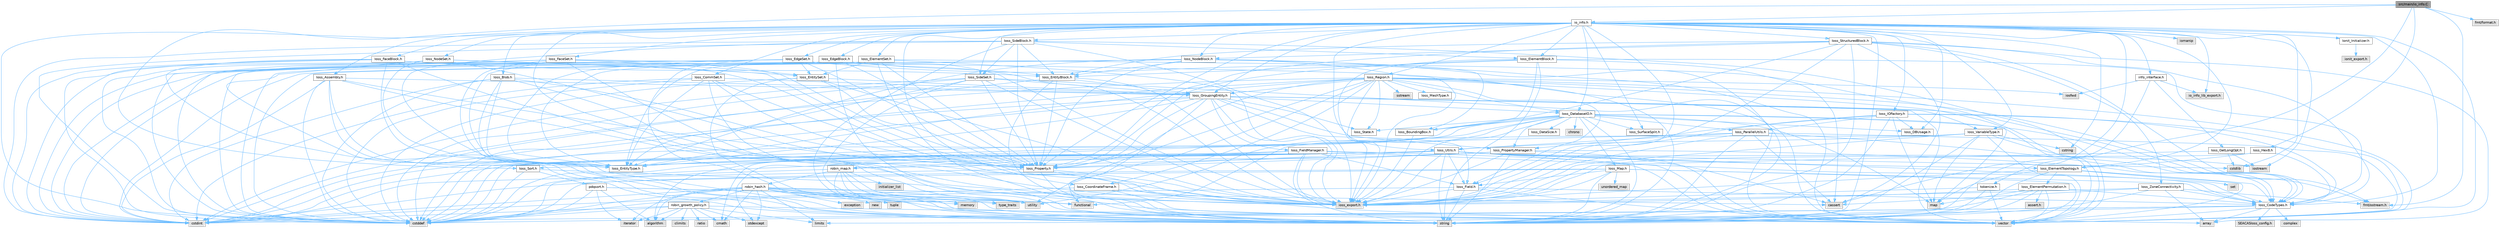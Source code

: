 digraph "src/main/io_info.C"
{
 // INTERACTIVE_SVG=YES
 // LATEX_PDF_SIZE
  bgcolor="transparent";
  edge [fontname=Helvetica,fontsize=10,labelfontname=Helvetica,labelfontsize=10];
  node [fontname=Helvetica,fontsize=10,shape=box,height=0.2,width=0.4];
  Node1 [id="Node000001",label="src/main/io_info.C",height=0.2,width=0.4,color="gray40", fillcolor="grey60", style="filled", fontcolor="black",tooltip=" "];
  Node1 -> Node2 [id="edge1_Node000001_Node000002",color="steelblue1",style="solid",tooltip=" "];
  Node2 [id="Node000002",label="io_info.h",height=0.2,width=0.4,color="grey40", fillcolor="white", style="filled",URL="$io__info_8h.html",tooltip=" "];
  Node2 -> Node3 [id="edge2_Node000002_Node000003",color="steelblue1",style="solid",tooltip=" "];
  Node3 [id="Node000003",label="io_info_lib_export.h",height=0.2,width=0.4,color="grey60", fillcolor="#E0E0E0", style="filled",tooltip=" "];
  Node2 -> Node4 [id="edge3_Node000002_Node000004",color="steelblue1",style="solid",tooltip=" "];
  Node4 [id="Node000004",label="info_interface.h",height=0.2,width=0.4,color="grey40", fillcolor="white", style="filled",URL="$info__interface_8h.html",tooltip=" "];
  Node4 -> Node3 [id="edge4_Node000004_Node000003",color="steelblue1",style="solid",tooltip=" "];
  Node4 -> Node5 [id="edge5_Node000004_Node000005",color="steelblue1",style="solid",tooltip=" "];
  Node5 [id="Node000005",label="Ioss_GetLongOpt.h",height=0.2,width=0.4,color="grey40", fillcolor="white", style="filled",URL="$Ioss__GetLongOpt_8h.html",tooltip=" "];
  Node5 -> Node6 [id="edge6_Node000005_Node000006",color="steelblue1",style="solid",tooltip=" "];
  Node6 [id="Node000006",label="ioss_export.h",height=0.2,width=0.4,color="grey60", fillcolor="#E0E0E0", style="filled",tooltip=" "];
  Node5 -> Node7 [id="edge7_Node000005_Node000007",color="steelblue1",style="solid",tooltip=" "];
  Node7 [id="Node000007",label="cstdlib",height=0.2,width=0.4,color="grey60", fillcolor="#E0E0E0", style="filled",tooltip=" "];
  Node5 -> Node8 [id="edge8_Node000005_Node000008",color="steelblue1",style="solid",tooltip=" "];
  Node8 [id="Node000008",label="iostream",height=0.2,width=0.4,color="grey60", fillcolor="#E0E0E0", style="filled",tooltip=" "];
  Node4 -> Node9 [id="edge9_Node000004_Node000009",color="steelblue1",style="solid",tooltip=" "];
  Node9 [id="Node000009",label="iosfwd",height=0.2,width=0.4,color="grey60", fillcolor="#E0E0E0", style="filled",tooltip=" "];
  Node4 -> Node10 [id="edge10_Node000004_Node000010",color="steelblue1",style="solid",tooltip=" "];
  Node10 [id="Node000010",label="string",height=0.2,width=0.4,color="grey60", fillcolor="#E0E0E0", style="filled",tooltip=" "];
  Node2 -> Node11 [id="edge11_Node000002_Node000011",color="steelblue1",style="solid",tooltip=" "];
  Node11 [id="Node000011",label="Ionit_Initializer.h",height=0.2,width=0.4,color="grey40", fillcolor="white", style="filled",URL="$Ionit__Initializer_8h.html",tooltip=" "];
  Node11 -> Node12 [id="edge12_Node000011_Node000012",color="steelblue1",style="solid",tooltip=" "];
  Node12 [id="Node000012",label="ionit_export.h",height=0.2,width=0.4,color="grey60", fillcolor="#E0E0E0", style="filled",tooltip=" "];
  Node2 -> Node13 [id="edge13_Node000002_Node000013",color="steelblue1",style="solid",tooltip=" "];
  Node13 [id="Node000013",label="Ioss_CodeTypes.h",height=0.2,width=0.4,color="grey40", fillcolor="white", style="filled",URL="$Ioss__CodeTypes_8h.html",tooltip=" "];
  Node13 -> Node14 [id="edge14_Node000013_Node000014",color="steelblue1",style="solid",tooltip=" "];
  Node14 [id="Node000014",label="array",height=0.2,width=0.4,color="grey60", fillcolor="#E0E0E0", style="filled",tooltip=" "];
  Node13 -> Node15 [id="edge15_Node000013_Node000015",color="steelblue1",style="solid",tooltip=" "];
  Node15 [id="Node000015",label="cstddef",height=0.2,width=0.4,color="grey60", fillcolor="#E0E0E0", style="filled",tooltip=" "];
  Node13 -> Node16 [id="edge16_Node000013_Node000016",color="steelblue1",style="solid",tooltip=" "];
  Node16 [id="Node000016",label="cstdint",height=0.2,width=0.4,color="grey60", fillcolor="#E0E0E0", style="filled",tooltip=" "];
  Node13 -> Node10 [id="edge17_Node000013_Node000010",color="steelblue1",style="solid",tooltip=" "];
  Node13 -> Node17 [id="edge18_Node000013_Node000017",color="steelblue1",style="solid",tooltip=" "];
  Node17 [id="Node000017",label="vector",height=0.2,width=0.4,color="grey60", fillcolor="#E0E0E0", style="filled",tooltip=" "];
  Node13 -> Node18 [id="edge19_Node000013_Node000018",color="steelblue1",style="solid",tooltip=" "];
  Node18 [id="Node000018",label="SEACASIoss_config.h",height=0.2,width=0.4,color="grey60", fillcolor="#E0E0E0", style="filled",tooltip=" "];
  Node13 -> Node19 [id="edge20_Node000013_Node000019",color="steelblue1",style="solid",tooltip=" "];
  Node19 [id="Node000019",label="complex",height=0.2,width=0.4,color="grey60", fillcolor="#E0E0E0", style="filled",tooltip=" "];
  Node2 -> Node20 [id="edge21_Node000002_Node000020",color="steelblue1",style="solid",tooltip=" "];
  Node20 [id="Node000020",label="Ioss_SurfaceSplit.h",height=0.2,width=0.4,color="grey40", fillcolor="white", style="filled",URL="$Ioss__SurfaceSplit_8h.html",tooltip=" "];
  Node2 -> Node21 [id="edge22_Node000002_Node000021",color="steelblue1",style="solid",tooltip=" "];
  Node21 [id="Node000021",label="Ioss_Utils.h",height=0.2,width=0.4,color="grey40", fillcolor="white", style="filled",URL="$Ioss__Utils_8h.html",tooltip=" "];
  Node21 -> Node6 [id="edge23_Node000021_Node000006",color="steelblue1",style="solid",tooltip=" "];
  Node21 -> Node13 [id="edge24_Node000021_Node000013",color="steelblue1",style="solid",tooltip=" "];
  Node21 -> Node22 [id="edge25_Node000021_Node000022",color="steelblue1",style="solid",tooltip=" "];
  Node22 [id="Node000022",label="Ioss_ElementTopology.h",height=0.2,width=0.4,color="grey40", fillcolor="white", style="filled",URL="$Ioss__ElementTopology_8h.html",tooltip=" "];
  Node22 -> Node6 [id="edge26_Node000022_Node000006",color="steelblue1",style="solid",tooltip=" "];
  Node22 -> Node13 [id="edge27_Node000022_Node000013",color="steelblue1",style="solid",tooltip=" "];
  Node22 -> Node23 [id="edge28_Node000022_Node000023",color="steelblue1",style="solid",tooltip=" "];
  Node23 [id="Node000023",label="Ioss_ElementPermutation.h",height=0.2,width=0.4,color="grey40", fillcolor="white", style="filled",URL="$Ioss__ElementPermutation_8h.html",tooltip=" "];
  Node23 -> Node6 [id="edge29_Node000023_Node000006",color="steelblue1",style="solid",tooltip=" "];
  Node23 -> Node13 [id="edge30_Node000023_Node000013",color="steelblue1",style="solid",tooltip=" "];
  Node23 -> Node24 [id="edge31_Node000023_Node000024",color="steelblue1",style="solid",tooltip=" "];
  Node24 [id="Node000024",label="assert.h",height=0.2,width=0.4,color="grey60", fillcolor="#E0E0E0", style="filled",tooltip=" "];
  Node23 -> Node25 [id="edge32_Node000023_Node000025",color="steelblue1",style="solid",tooltip=" "];
  Node25 [id="Node000025",label="limits",height=0.2,width=0.4,color="grey60", fillcolor="#E0E0E0", style="filled",tooltip=" "];
  Node23 -> Node26 [id="edge33_Node000023_Node000026",color="steelblue1",style="solid",tooltip=" "];
  Node26 [id="Node000026",label="map",height=0.2,width=0.4,color="grey60", fillcolor="#E0E0E0", style="filled",tooltip=" "];
  Node23 -> Node10 [id="edge34_Node000023_Node000010",color="steelblue1",style="solid",tooltip=" "];
  Node23 -> Node17 [id="edge35_Node000023_Node000017",color="steelblue1",style="solid",tooltip=" "];
  Node22 -> Node26 [id="edge36_Node000022_Node000026",color="steelblue1",style="solid",tooltip=" "];
  Node22 -> Node27 [id="edge37_Node000022_Node000027",color="steelblue1",style="solid",tooltip=" "];
  Node27 [id="Node000027",label="set",height=0.2,width=0.4,color="grey60", fillcolor="#E0E0E0", style="filled",tooltip=" "];
  Node22 -> Node10 [id="edge38_Node000022_Node000010",color="steelblue1",style="solid",tooltip=" "];
  Node22 -> Node17 [id="edge39_Node000022_Node000017",color="steelblue1",style="solid",tooltip=" "];
  Node21 -> Node28 [id="edge40_Node000021_Node000028",color="steelblue1",style="solid",tooltip=" "];
  Node28 [id="Node000028",label="Ioss_EntityType.h",height=0.2,width=0.4,color="grey40", fillcolor="white", style="filled",URL="$Ioss__EntityType_8h.html",tooltip=" "];
  Node21 -> Node29 [id="edge41_Node000021_Node000029",color="steelblue1",style="solid",tooltip=" "];
  Node29 [id="Node000029",label="Ioss_Field.h",height=0.2,width=0.4,color="grey40", fillcolor="white", style="filled",URL="$Ioss__Field_8h.html",tooltip=" "];
  Node29 -> Node6 [id="edge42_Node000029_Node000006",color="steelblue1",style="solid",tooltip=" "];
  Node29 -> Node13 [id="edge43_Node000029_Node000013",color="steelblue1",style="solid",tooltip=" "];
  Node29 -> Node15 [id="edge44_Node000029_Node000015",color="steelblue1",style="solid",tooltip=" "];
  Node29 -> Node10 [id="edge45_Node000029_Node000010",color="steelblue1",style="solid",tooltip=" "];
  Node29 -> Node17 [id="edge46_Node000029_Node000017",color="steelblue1",style="solid",tooltip=" "];
  Node21 -> Node30 [id="edge47_Node000021_Node000030",color="steelblue1",style="solid",tooltip=" "];
  Node30 [id="Node000030",label="Ioss_Property.h",height=0.2,width=0.4,color="grey40", fillcolor="white", style="filled",URL="$Ioss__Property_8h.html",tooltip=" "];
  Node30 -> Node6 [id="edge48_Node000030_Node000006",color="steelblue1",style="solid",tooltip=" "];
  Node30 -> Node16 [id="edge49_Node000030_Node000016",color="steelblue1",style="solid",tooltip=" "];
  Node30 -> Node10 [id="edge50_Node000030_Node000010",color="steelblue1",style="solid",tooltip=" "];
  Node30 -> Node17 [id="edge51_Node000030_Node000017",color="steelblue1",style="solid",tooltip=" "];
  Node21 -> Node31 [id="edge52_Node000021_Node000031",color="steelblue1",style="solid",tooltip=" "];
  Node31 [id="Node000031",label="Ioss_Sort.h",height=0.2,width=0.4,color="grey40", fillcolor="white", style="filled",URL="$Ioss__Sort_8h.html",tooltip=" "];
  Node31 -> Node32 [id="edge53_Node000031_Node000032",color="steelblue1",style="solid",tooltip=" "];
  Node32 [id="Node000032",label="pdqsort.h",height=0.2,width=0.4,color="grey40", fillcolor="white", style="filled",URL="$pdqsort_8h.html",tooltip=" "];
  Node32 -> Node33 [id="edge54_Node000032_Node000033",color="steelblue1",style="solid",tooltip=" "];
  Node33 [id="Node000033",label="algorithm",height=0.2,width=0.4,color="grey60", fillcolor="#E0E0E0", style="filled",tooltip=" "];
  Node32 -> Node15 [id="edge55_Node000032_Node000015",color="steelblue1",style="solid",tooltip=" "];
  Node32 -> Node34 [id="edge56_Node000032_Node000034",color="steelblue1",style="solid",tooltip=" "];
  Node34 [id="Node000034",label="functional",height=0.2,width=0.4,color="grey60", fillcolor="#E0E0E0", style="filled",tooltip=" "];
  Node32 -> Node35 [id="edge57_Node000032_Node000035",color="steelblue1",style="solid",tooltip=" "];
  Node35 [id="Node000035",label="iterator",height=0.2,width=0.4,color="grey60", fillcolor="#E0E0E0", style="filled",tooltip=" "];
  Node32 -> Node36 [id="edge58_Node000032_Node000036",color="steelblue1",style="solid",tooltip=" "];
  Node36 [id="Node000036",label="utility",height=0.2,width=0.4,color="grey60", fillcolor="#E0E0E0", style="filled",tooltip=" "];
  Node31 -> Node15 [id="edge59_Node000031_Node000015",color="steelblue1",style="solid",tooltip=" "];
  Node31 -> Node17 [id="edge60_Node000031_Node000017",color="steelblue1",style="solid",tooltip=" "];
  Node21 -> Node33 [id="edge61_Node000021_Node000033",color="steelblue1",style="solid",tooltip=" "];
  Node21 -> Node37 [id="edge62_Node000021_Node000037",color="steelblue1",style="solid",tooltip=" "];
  Node37 [id="Node000037",label="cassert",height=0.2,width=0.4,color="grey60", fillcolor="#E0E0E0", style="filled",tooltip=" "];
  Node21 -> Node38 [id="edge63_Node000021_Node000038",color="steelblue1",style="solid",tooltip=" "];
  Node38 [id="Node000038",label="cmath",height=0.2,width=0.4,color="grey60", fillcolor="#E0E0E0", style="filled",tooltip=" "];
  Node21 -> Node15 [id="edge64_Node000021_Node000015",color="steelblue1",style="solid",tooltip=" "];
  Node21 -> Node16 [id="edge65_Node000021_Node000016",color="steelblue1",style="solid",tooltip=" "];
  Node21 -> Node7 [id="edge66_Node000021_Node000007",color="steelblue1",style="solid",tooltip=" "];
  Node21 -> Node8 [id="edge67_Node000021_Node000008",color="steelblue1",style="solid",tooltip=" "];
  Node21 -> Node39 [id="edge68_Node000021_Node000039",color="steelblue1",style="solid",tooltip=" "];
  Node39 [id="Node000039",label="stdexcept",height=0.2,width=0.4,color="grey60", fillcolor="#E0E0E0", style="filled",tooltip=" "];
  Node21 -> Node10 [id="edge69_Node000021_Node000010",color="steelblue1",style="solid",tooltip=" "];
  Node21 -> Node17 [id="edge70_Node000021_Node000017",color="steelblue1",style="solid",tooltip=" "];
  Node2 -> Node15 [id="edge71_Node000002_Node000015",color="steelblue1",style="solid",tooltip=" "];
  Node2 -> Node7 [id="edge72_Node000002_Node000007",color="steelblue1",style="solid",tooltip=" "];
  Node2 -> Node40 [id="edge73_Node000002_Node000040",color="steelblue1",style="solid",tooltip=" "];
  Node40 [id="Node000040",label="cstring",height=0.2,width=0.4,color="grey60", fillcolor="#E0E0E0", style="filled",tooltip=" "];
  Node2 -> Node41 [id="edge74_Node000002_Node000041",color="steelblue1",style="solid",tooltip=" "];
  Node41 [id="Node000041",label="iomanip",height=0.2,width=0.4,color="grey60", fillcolor="#E0E0E0", style="filled",tooltip=" "];
  Node2 -> Node8 [id="edge75_Node000002_Node000008",color="steelblue1",style="solid",tooltip=" "];
  Node2 -> Node10 [id="edge76_Node000002_Node000010",color="steelblue1",style="solid",tooltip=" "];
  Node2 -> Node36 [id="edge77_Node000002_Node000036",color="steelblue1",style="solid",tooltip=" "];
  Node2 -> Node17 [id="edge78_Node000002_Node000017",color="steelblue1",style="solid",tooltip=" "];
  Node2 -> Node42 [id="edge79_Node000002_Node000042",color="steelblue1",style="solid",tooltip=" "];
  Node42 [id="Node000042",label="Ioss_Assembly.h",height=0.2,width=0.4,color="grey40", fillcolor="white", style="filled",URL="$Ioss__Assembly_8h.html",tooltip=" "];
  Node42 -> Node6 [id="edge80_Node000042_Node000006",color="steelblue1",style="solid",tooltip=" "];
  Node42 -> Node28 [id="edge81_Node000042_Node000028",color="steelblue1",style="solid",tooltip=" "];
  Node42 -> Node30 [id="edge82_Node000042_Node000030",color="steelblue1",style="solid",tooltip=" "];
  Node42 -> Node43 [id="edge83_Node000042_Node000043",color="steelblue1",style="solid",tooltip=" "];
  Node43 [id="Node000043",label="Ioss_GroupingEntity.h",height=0.2,width=0.4,color="grey40", fillcolor="white", style="filled",URL="$Ioss__GroupingEntity_8h.html",tooltip=" "];
  Node43 -> Node6 [id="edge84_Node000043_Node000006",color="steelblue1",style="solid",tooltip=" "];
  Node43 -> Node13 [id="edge85_Node000043_Node000013",color="steelblue1",style="solid",tooltip=" "];
  Node43 -> Node44 [id="edge86_Node000043_Node000044",color="steelblue1",style="solid",tooltip=" "];
  Node44 [id="Node000044",label="Ioss_DatabaseIO.h",height=0.2,width=0.4,color="grey40", fillcolor="white", style="filled",URL="$Ioss__DatabaseIO_8h.html",tooltip=" "];
  Node44 -> Node6 [id="edge87_Node000044_Node000006",color="steelblue1",style="solid",tooltip=" "];
  Node44 -> Node45 [id="edge88_Node000044_Node000045",color="steelblue1",style="solid",tooltip=" "];
  Node45 [id="Node000045",label="Ioss_BoundingBox.h",height=0.2,width=0.4,color="grey40", fillcolor="white", style="filled",URL="$Ioss__BoundingBox_8h.html",tooltip=" "];
  Node45 -> Node6 [id="edge89_Node000045_Node000006",color="steelblue1",style="solid",tooltip=" "];
  Node44 -> Node13 [id="edge90_Node000044_Node000013",color="steelblue1",style="solid",tooltip=" "];
  Node44 -> Node46 [id="edge91_Node000044_Node000046",color="steelblue1",style="solid",tooltip=" "];
  Node46 [id="Node000046",label="Ioss_DBUsage.h",height=0.2,width=0.4,color="grey40", fillcolor="white", style="filled",URL="$Ioss__DBUsage_8h.html",tooltip=" "];
  Node44 -> Node47 [id="edge92_Node000044_Node000047",color="steelblue1",style="solid",tooltip=" "];
  Node47 [id="Node000047",label="Ioss_DataSize.h",height=0.2,width=0.4,color="grey40", fillcolor="white", style="filled",URL="$Ioss__DataSize_8h.html",tooltip=" "];
  Node44 -> Node28 [id="edge93_Node000044_Node000028",color="steelblue1",style="solid",tooltip=" "];
  Node44 -> Node48 [id="edge94_Node000044_Node000048",color="steelblue1",style="solid",tooltip=" "];
  Node48 [id="Node000048",label="Ioss_Map.h",height=0.2,width=0.4,color="grey40", fillcolor="white", style="filled",URL="$Ioss__Map_8h.html",tooltip=" "];
  Node48 -> Node6 [id="edge95_Node000048_Node000006",color="steelblue1",style="solid",tooltip=" "];
  Node48 -> Node13 [id="edge96_Node000048_Node000013",color="steelblue1",style="solid",tooltip=" "];
  Node48 -> Node29 [id="edge97_Node000048_Node000029",color="steelblue1",style="solid",tooltip=" "];
  Node48 -> Node15 [id="edge98_Node000048_Node000015",color="steelblue1",style="solid",tooltip=" "];
  Node48 -> Node16 [id="edge99_Node000048_Node000016",color="steelblue1",style="solid",tooltip=" "];
  Node48 -> Node10 [id="edge100_Node000048_Node000010",color="steelblue1",style="solid",tooltip=" "];
  Node48 -> Node17 [id="edge101_Node000048_Node000017",color="steelblue1",style="solid",tooltip=" "];
  Node48 -> Node49 [id="edge102_Node000048_Node000049",color="steelblue1",style="solid",tooltip=" "];
  Node49 [id="Node000049",label="unordered_map",height=0.2,width=0.4,color="grey60", fillcolor="#E0E0E0", style="filled",tooltip=" "];
  Node44 -> Node50 [id="edge103_Node000044_Node000050",color="steelblue1",style="solid",tooltip=" "];
  Node50 [id="Node000050",label="Ioss_ParallelUtils.h",height=0.2,width=0.4,color="grey40", fillcolor="white", style="filled",URL="$Ioss__ParallelUtils_8h.html",tooltip=" "];
  Node50 -> Node6 [id="edge104_Node000050_Node000006",color="steelblue1",style="solid",tooltip=" "];
  Node50 -> Node13 [id="edge105_Node000050_Node000013",color="steelblue1",style="solid",tooltip=" "];
  Node50 -> Node21 [id="edge106_Node000050_Node000021",color="steelblue1",style="solid",tooltip=" "];
  Node50 -> Node37 [id="edge107_Node000050_Node000037",color="steelblue1",style="solid",tooltip=" "];
  Node50 -> Node15 [id="edge108_Node000050_Node000015",color="steelblue1",style="solid",tooltip=" "];
  Node50 -> Node10 [id="edge109_Node000050_Node000010",color="steelblue1",style="solid",tooltip=" "];
  Node50 -> Node17 [id="edge110_Node000050_Node000017",color="steelblue1",style="solid",tooltip=" "];
  Node44 -> Node51 [id="edge111_Node000044_Node000051",color="steelblue1",style="solid",tooltip=" "];
  Node51 [id="Node000051",label="Ioss_PropertyManager.h",height=0.2,width=0.4,color="grey40", fillcolor="white", style="filled",URL="$Ioss__PropertyManager_8h.html",tooltip=" "];
  Node51 -> Node6 [id="edge112_Node000051_Node000006",color="steelblue1",style="solid",tooltip=" "];
  Node51 -> Node13 [id="edge113_Node000051_Node000013",color="steelblue1",style="solid",tooltip=" "];
  Node51 -> Node30 [id="edge114_Node000051_Node000030",color="steelblue1",style="solid",tooltip=" "];
  Node51 -> Node15 [id="edge115_Node000051_Node000015",color="steelblue1",style="solid",tooltip=" "];
  Node51 -> Node10 [id="edge116_Node000051_Node000010",color="steelblue1",style="solid",tooltip=" "];
  Node51 -> Node17 [id="edge117_Node000051_Node000017",color="steelblue1",style="solid",tooltip=" "];
  Node51 -> Node52 [id="edge118_Node000051_Node000052",color="steelblue1",style="solid",tooltip=" "];
  Node52 [id="Node000052",label="robin_map.h",height=0.2,width=0.4,color="grey40", fillcolor="white", style="filled",URL="$robin__map_8h.html",tooltip=" "];
  Node52 -> Node15 [id="edge119_Node000052_Node000015",color="steelblue1",style="solid",tooltip=" "];
  Node52 -> Node34 [id="edge120_Node000052_Node000034",color="steelblue1",style="solid",tooltip=" "];
  Node52 -> Node53 [id="edge121_Node000052_Node000053",color="steelblue1",style="solid",tooltip=" "];
  Node53 [id="Node000053",label="initializer_list",height=0.2,width=0.4,color="grey60", fillcolor="#E0E0E0", style="filled",tooltip=" "];
  Node52 -> Node54 [id="edge122_Node000052_Node000054",color="steelblue1",style="solid",tooltip=" "];
  Node54 [id="Node000054",label="memory",height=0.2,width=0.4,color="grey60", fillcolor="#E0E0E0", style="filled",tooltip=" "];
  Node52 -> Node55 [id="edge123_Node000052_Node000055",color="steelblue1",style="solid",tooltip=" "];
  Node55 [id="Node000055",label="type_traits",height=0.2,width=0.4,color="grey60", fillcolor="#E0E0E0", style="filled",tooltip=" "];
  Node52 -> Node36 [id="edge124_Node000052_Node000036",color="steelblue1",style="solid",tooltip=" "];
  Node52 -> Node56 [id="edge125_Node000052_Node000056",color="steelblue1",style="solid",tooltip=" "];
  Node56 [id="Node000056",label="robin_hash.h",height=0.2,width=0.4,color="grey40", fillcolor="white", style="filled",URL="$robin__hash_8h.html",tooltip=" "];
  Node56 -> Node33 [id="edge126_Node000056_Node000033",color="steelblue1",style="solid",tooltip=" "];
  Node56 -> Node37 [id="edge127_Node000056_Node000037",color="steelblue1",style="solid",tooltip=" "];
  Node56 -> Node38 [id="edge128_Node000056_Node000038",color="steelblue1",style="solid",tooltip=" "];
  Node56 -> Node15 [id="edge129_Node000056_Node000015",color="steelblue1",style="solid",tooltip=" "];
  Node56 -> Node16 [id="edge130_Node000056_Node000016",color="steelblue1",style="solid",tooltip=" "];
  Node56 -> Node57 [id="edge131_Node000056_Node000057",color="steelblue1",style="solid",tooltip=" "];
  Node57 [id="Node000057",label="exception",height=0.2,width=0.4,color="grey60", fillcolor="#E0E0E0", style="filled",tooltip=" "];
  Node56 -> Node35 [id="edge132_Node000056_Node000035",color="steelblue1",style="solid",tooltip=" "];
  Node56 -> Node25 [id="edge133_Node000056_Node000025",color="steelblue1",style="solid",tooltip=" "];
  Node56 -> Node54 [id="edge134_Node000056_Node000054",color="steelblue1",style="solid",tooltip=" "];
  Node56 -> Node58 [id="edge135_Node000056_Node000058",color="steelblue1",style="solid",tooltip=" "];
  Node58 [id="Node000058",label="new",height=0.2,width=0.4,color="grey60", fillcolor="#E0E0E0", style="filled",tooltip=" "];
  Node56 -> Node39 [id="edge136_Node000056_Node000039",color="steelblue1",style="solid",tooltip=" "];
  Node56 -> Node59 [id="edge137_Node000056_Node000059",color="steelblue1",style="solid",tooltip=" "];
  Node59 [id="Node000059",label="tuple",height=0.2,width=0.4,color="grey60", fillcolor="#E0E0E0", style="filled",tooltip=" "];
  Node56 -> Node55 [id="edge138_Node000056_Node000055",color="steelblue1",style="solid",tooltip=" "];
  Node56 -> Node36 [id="edge139_Node000056_Node000036",color="steelblue1",style="solid",tooltip=" "];
  Node56 -> Node17 [id="edge140_Node000056_Node000017",color="steelblue1",style="solid",tooltip=" "];
  Node56 -> Node60 [id="edge141_Node000056_Node000060",color="steelblue1",style="solid",tooltip=" "];
  Node60 [id="Node000060",label="robin_growth_policy.h",height=0.2,width=0.4,color="grey40", fillcolor="white", style="filled",URL="$robin__growth__policy_8h.html",tooltip=" "];
  Node60 -> Node33 [id="edge142_Node000060_Node000033",color="steelblue1",style="solid",tooltip=" "];
  Node60 -> Node14 [id="edge143_Node000060_Node000014",color="steelblue1",style="solid",tooltip=" "];
  Node60 -> Node61 [id="edge144_Node000060_Node000061",color="steelblue1",style="solid",tooltip=" "];
  Node61 [id="Node000061",label="climits",height=0.2,width=0.4,color="grey60", fillcolor="#E0E0E0", style="filled",tooltip=" "];
  Node60 -> Node38 [id="edge145_Node000060_Node000038",color="steelblue1",style="solid",tooltip=" "];
  Node60 -> Node15 [id="edge146_Node000060_Node000015",color="steelblue1",style="solid",tooltip=" "];
  Node60 -> Node16 [id="edge147_Node000060_Node000016",color="steelblue1",style="solid",tooltip=" "];
  Node60 -> Node35 [id="edge148_Node000060_Node000035",color="steelblue1",style="solid",tooltip=" "];
  Node60 -> Node25 [id="edge149_Node000060_Node000025",color="steelblue1",style="solid",tooltip=" "];
  Node60 -> Node62 [id="edge150_Node000060_Node000062",color="steelblue1",style="solid",tooltip=" "];
  Node62 [id="Node000062",label="ratio",height=0.2,width=0.4,color="grey60", fillcolor="#E0E0E0", style="filled",tooltip=" "];
  Node60 -> Node39 [id="edge151_Node000060_Node000039",color="steelblue1",style="solid",tooltip=" "];
  Node44 -> Node63 [id="edge152_Node000044_Node000063",color="steelblue1",style="solid",tooltip=" "];
  Node63 [id="Node000063",label="Ioss_State.h",height=0.2,width=0.4,color="grey40", fillcolor="white", style="filled",URL="$Ioss__State_8h.html",tooltip=" "];
  Node44 -> Node20 [id="edge153_Node000044_Node000020",color="steelblue1",style="solid",tooltip=" "];
  Node44 -> Node64 [id="edge154_Node000044_Node000064",color="steelblue1",style="solid",tooltip=" "];
  Node64 [id="Node000064",label="chrono",height=0.2,width=0.4,color="grey60", fillcolor="#E0E0E0", style="filled",tooltip=" "];
  Node44 -> Node15 [id="edge155_Node000044_Node000015",color="steelblue1",style="solid",tooltip=" "];
  Node44 -> Node16 [id="edge156_Node000044_Node000016",color="steelblue1",style="solid",tooltip=" "];
  Node44 -> Node26 [id="edge157_Node000044_Node000026",color="steelblue1",style="solid",tooltip=" "];
  Node44 -> Node10 [id="edge158_Node000044_Node000010",color="steelblue1",style="solid",tooltip=" "];
  Node44 -> Node36 [id="edge159_Node000044_Node000036",color="steelblue1",style="solid",tooltip=" "];
  Node44 -> Node17 [id="edge160_Node000044_Node000017",color="steelblue1",style="solid",tooltip=" "];
  Node43 -> Node28 [id="edge161_Node000043_Node000028",color="steelblue1",style="solid",tooltip=" "];
  Node43 -> Node29 [id="edge162_Node000043_Node000029",color="steelblue1",style="solid",tooltip=" "];
  Node43 -> Node65 [id="edge163_Node000043_Node000065",color="steelblue1",style="solid",tooltip=" "];
  Node65 [id="Node000065",label="Ioss_FieldManager.h",height=0.2,width=0.4,color="grey40", fillcolor="white", style="filled",URL="$Ioss__FieldManager_8h.html",tooltip=" "];
  Node65 -> Node6 [id="edge164_Node000065_Node000006",color="steelblue1",style="solid",tooltip=" "];
  Node65 -> Node13 [id="edge165_Node000065_Node000013",color="steelblue1",style="solid",tooltip=" "];
  Node65 -> Node29 [id="edge166_Node000065_Node000029",color="steelblue1",style="solid",tooltip=" "];
  Node65 -> Node15 [id="edge167_Node000065_Node000015",color="steelblue1",style="solid",tooltip=" "];
  Node65 -> Node10 [id="edge168_Node000065_Node000010",color="steelblue1",style="solid",tooltip=" "];
  Node65 -> Node17 [id="edge169_Node000065_Node000017",color="steelblue1",style="solid",tooltip=" "];
  Node65 -> Node52 [id="edge170_Node000065_Node000052",color="steelblue1",style="solid",tooltip=" "];
  Node43 -> Node30 [id="edge171_Node000043_Node000030",color="steelblue1",style="solid",tooltip=" "];
  Node43 -> Node51 [id="edge172_Node000043_Node000051",color="steelblue1",style="solid",tooltip=" "];
  Node43 -> Node63 [id="edge173_Node000043_Node000063",color="steelblue1",style="solid",tooltip=" "];
  Node43 -> Node66 [id="edge174_Node000043_Node000066",color="steelblue1",style="solid",tooltip=" "];
  Node66 [id="Node000066",label="Ioss_VariableType.h",height=0.2,width=0.4,color="grey40", fillcolor="white", style="filled",URL="$Ioss__VariableType_8h.html",tooltip=" "];
  Node66 -> Node6 [id="edge175_Node000066_Node000006",color="steelblue1",style="solid",tooltip=" "];
  Node66 -> Node13 [id="edge176_Node000066_Node000013",color="steelblue1",style="solid",tooltip=" "];
  Node66 -> Node21 [id="edge177_Node000066_Node000021",color="steelblue1",style="solid",tooltip=" "];
  Node66 -> Node40 [id="edge178_Node000066_Node000040",color="steelblue1",style="solid",tooltip=" "];
  Node66 -> Node34 [id="edge179_Node000066_Node000034",color="steelblue1",style="solid",tooltip=" "];
  Node66 -> Node26 [id="edge180_Node000066_Node000026",color="steelblue1",style="solid",tooltip=" "];
  Node66 -> Node10 [id="edge181_Node000066_Node000010",color="steelblue1",style="solid",tooltip=" "];
  Node66 -> Node17 [id="edge182_Node000066_Node000017",color="steelblue1",style="solid",tooltip=" "];
  Node43 -> Node15 [id="edge183_Node000043_Node000015",color="steelblue1",style="solid",tooltip=" "];
  Node43 -> Node16 [id="edge184_Node000043_Node000016",color="steelblue1",style="solid",tooltip=" "];
  Node43 -> Node10 [id="edge185_Node000043_Node000010",color="steelblue1",style="solid",tooltip=" "];
  Node43 -> Node17 [id="edge186_Node000043_Node000017",color="steelblue1",style="solid",tooltip=" "];
  Node42 -> Node15 [id="edge187_Node000042_Node000015",color="steelblue1",style="solid",tooltip=" "];
  Node42 -> Node16 [id="edge188_Node000042_Node000016",color="steelblue1",style="solid",tooltip=" "];
  Node42 -> Node10 [id="edge189_Node000042_Node000010",color="steelblue1",style="solid",tooltip=" "];
  Node2 -> Node67 [id="edge190_Node000002_Node000067",color="steelblue1",style="solid",tooltip=" "];
  Node67 [id="Node000067",label="Ioss_Blob.h",height=0.2,width=0.4,color="grey40", fillcolor="white", style="filled",URL="$Ioss__Blob_8h.html",tooltip=" "];
  Node67 -> Node6 [id="edge191_Node000067_Node000006",color="steelblue1",style="solid",tooltip=" "];
  Node67 -> Node28 [id="edge192_Node000067_Node000028",color="steelblue1",style="solid",tooltip=" "];
  Node67 -> Node30 [id="edge193_Node000067_Node000030",color="steelblue1",style="solid",tooltip=" "];
  Node67 -> Node43 [id="edge194_Node000067_Node000043",color="steelblue1",style="solid",tooltip=" "];
  Node67 -> Node15 [id="edge195_Node000067_Node000015",color="steelblue1",style="solid",tooltip=" "];
  Node67 -> Node16 [id="edge196_Node000067_Node000016",color="steelblue1",style="solid",tooltip=" "];
  Node67 -> Node10 [id="edge197_Node000067_Node000010",color="steelblue1",style="solid",tooltip=" "];
  Node2 -> Node68 [id="edge198_Node000002_Node000068",color="steelblue1",style="solid",tooltip=" "];
  Node68 [id="Node000068",label="Ioss_CommSet.h",height=0.2,width=0.4,color="grey40", fillcolor="white", style="filled",URL="$Ioss__CommSet_8h.html",tooltip=" "];
  Node68 -> Node6 [id="edge199_Node000068_Node000006",color="steelblue1",style="solid",tooltip=" "];
  Node68 -> Node28 [id="edge200_Node000068_Node000028",color="steelblue1",style="solid",tooltip=" "];
  Node68 -> Node43 [id="edge201_Node000068_Node000043",color="steelblue1",style="solid",tooltip=" "];
  Node68 -> Node30 [id="edge202_Node000068_Node000030",color="steelblue1",style="solid",tooltip=" "];
  Node68 -> Node15 [id="edge203_Node000068_Node000015",color="steelblue1",style="solid",tooltip=" "];
  Node68 -> Node16 [id="edge204_Node000068_Node000016",color="steelblue1",style="solid",tooltip=" "];
  Node68 -> Node10 [id="edge205_Node000068_Node000010",color="steelblue1",style="solid",tooltip=" "];
  Node2 -> Node69 [id="edge206_Node000002_Node000069",color="steelblue1",style="solid",tooltip=" "];
  Node69 [id="Node000069",label="Ioss_CoordinateFrame.h",height=0.2,width=0.4,color="grey40", fillcolor="white", style="filled",URL="$Ioss__CoordinateFrame_8h.html",tooltip=" "];
  Node69 -> Node6 [id="edge207_Node000069_Node000006",color="steelblue1",style="solid",tooltip=" "];
  Node69 -> Node16 [id="edge208_Node000069_Node000016",color="steelblue1",style="solid",tooltip=" "];
  Node69 -> Node17 [id="edge209_Node000069_Node000017",color="steelblue1",style="solid",tooltip=" "];
  Node2 -> Node46 [id="edge210_Node000002_Node000046",color="steelblue1",style="solid",tooltip=" "];
  Node2 -> Node44 [id="edge211_Node000002_Node000044",color="steelblue1",style="solid",tooltip=" "];
  Node2 -> Node70 [id="edge212_Node000002_Node000070",color="steelblue1",style="solid",tooltip=" "];
  Node70 [id="Node000070",label="Ioss_EdgeBlock.h",height=0.2,width=0.4,color="grey40", fillcolor="white", style="filled",URL="$Ioss__EdgeBlock_8h.html",tooltip=" "];
  Node70 -> Node6 [id="edge213_Node000070_Node000006",color="steelblue1",style="solid",tooltip=" "];
  Node70 -> Node28 [id="edge214_Node000070_Node000028",color="steelblue1",style="solid",tooltip=" "];
  Node70 -> Node71 [id="edge215_Node000070_Node000071",color="steelblue1",style="solid",tooltip=" "];
  Node71 [id="Node000071",label="Ioss_EntityBlock.h",height=0.2,width=0.4,color="grey40", fillcolor="white", style="filled",URL="$Ioss__EntityBlock_8h.html",tooltip=" "];
  Node71 -> Node6 [id="edge216_Node000071_Node000006",color="steelblue1",style="solid",tooltip=" "];
  Node71 -> Node43 [id="edge217_Node000071_Node000043",color="steelblue1",style="solid",tooltip=" "];
  Node71 -> Node30 [id="edge218_Node000071_Node000030",color="steelblue1",style="solid",tooltip=" "];
  Node71 -> Node15 [id="edge219_Node000071_Node000015",color="steelblue1",style="solid",tooltip=" "];
  Node71 -> Node10 [id="edge220_Node000071_Node000010",color="steelblue1",style="solid",tooltip=" "];
  Node70 -> Node30 [id="edge221_Node000070_Node000030",color="steelblue1",style="solid",tooltip=" "];
  Node70 -> Node15 [id="edge222_Node000070_Node000015",color="steelblue1",style="solid",tooltip=" "];
  Node70 -> Node16 [id="edge223_Node000070_Node000016",color="steelblue1",style="solid",tooltip=" "];
  Node70 -> Node10 [id="edge224_Node000070_Node000010",color="steelblue1",style="solid",tooltip=" "];
  Node2 -> Node72 [id="edge225_Node000002_Node000072",color="steelblue1",style="solid",tooltip=" "];
  Node72 [id="Node000072",label="Ioss_EdgeSet.h",height=0.2,width=0.4,color="grey40", fillcolor="white", style="filled",URL="$Ioss__EdgeSet_8h.html",tooltip=" "];
  Node72 -> Node6 [id="edge226_Node000072_Node000006",color="steelblue1",style="solid",tooltip=" "];
  Node72 -> Node28 [id="edge227_Node000072_Node000028",color="steelblue1",style="solid",tooltip=" "];
  Node72 -> Node30 [id="edge228_Node000072_Node000030",color="steelblue1",style="solid",tooltip=" "];
  Node72 -> Node73 [id="edge229_Node000072_Node000073",color="steelblue1",style="solid",tooltip=" "];
  Node73 [id="Node000073",label="Ioss_EntitySet.h",height=0.2,width=0.4,color="grey40", fillcolor="white", style="filled",URL="$Ioss__EntitySet_8h.html",tooltip=" "];
  Node73 -> Node6 [id="edge230_Node000073_Node000006",color="steelblue1",style="solid",tooltip=" "];
  Node73 -> Node43 [id="edge231_Node000073_Node000043",color="steelblue1",style="solid",tooltip=" "];
  Node73 -> Node30 [id="edge232_Node000073_Node000030",color="steelblue1",style="solid",tooltip=" "];
  Node73 -> Node15 [id="edge233_Node000073_Node000015",color="steelblue1",style="solid",tooltip=" "];
  Node73 -> Node10 [id="edge234_Node000073_Node000010",color="steelblue1",style="solid",tooltip=" "];
  Node72 -> Node15 [id="edge235_Node000072_Node000015",color="steelblue1",style="solid",tooltip=" "];
  Node72 -> Node16 [id="edge236_Node000072_Node000016",color="steelblue1",style="solid",tooltip=" "];
  Node72 -> Node10 [id="edge237_Node000072_Node000010",color="steelblue1",style="solid",tooltip=" "];
  Node72 -> Node17 [id="edge238_Node000072_Node000017",color="steelblue1",style="solid",tooltip=" "];
  Node2 -> Node74 [id="edge239_Node000002_Node000074",color="steelblue1",style="solid",tooltip=" "];
  Node74 [id="Node000074",label="Ioss_ElementBlock.h",height=0.2,width=0.4,color="grey40", fillcolor="white", style="filled",URL="$Ioss__ElementBlock_8h.html",tooltip=" "];
  Node74 -> Node6 [id="edge240_Node000074_Node000006",color="steelblue1",style="solid",tooltip=" "];
  Node74 -> Node45 [id="edge241_Node000074_Node000045",color="steelblue1",style="solid",tooltip=" "];
  Node74 -> Node13 [id="edge242_Node000074_Node000013",color="steelblue1",style="solid",tooltip=" "];
  Node74 -> Node71 [id="edge243_Node000074_Node000071",color="steelblue1",style="solid",tooltip=" "];
  Node74 -> Node30 [id="edge244_Node000074_Node000030",color="steelblue1",style="solid",tooltip=" "];
  Node74 -> Node37 [id="edge245_Node000074_Node000037",color="steelblue1",style="solid",tooltip=" "];
  Node74 -> Node10 [id="edge246_Node000074_Node000010",color="steelblue1",style="solid",tooltip=" "];
  Node2 -> Node75 [id="edge247_Node000002_Node000075",color="steelblue1",style="solid",tooltip=" "];
  Node75 [id="Node000075",label="Ioss_ElementSet.h",height=0.2,width=0.4,color="grey40", fillcolor="white", style="filled",URL="$Ioss__ElementSet_8h.html",tooltip=" "];
  Node75 -> Node6 [id="edge248_Node000075_Node000006",color="steelblue1",style="solid",tooltip=" "];
  Node75 -> Node28 [id="edge249_Node000075_Node000028",color="steelblue1",style="solid",tooltip=" "];
  Node75 -> Node30 [id="edge250_Node000075_Node000030",color="steelblue1",style="solid",tooltip=" "];
  Node75 -> Node73 [id="edge251_Node000075_Node000073",color="steelblue1",style="solid",tooltip=" "];
  Node75 -> Node15 [id="edge252_Node000075_Node000015",color="steelblue1",style="solid",tooltip=" "];
  Node75 -> Node16 [id="edge253_Node000075_Node000016",color="steelblue1",style="solid",tooltip=" "];
  Node75 -> Node10 [id="edge254_Node000075_Node000010",color="steelblue1",style="solid",tooltip=" "];
  Node75 -> Node17 [id="edge255_Node000075_Node000017",color="steelblue1",style="solid",tooltip=" "];
  Node2 -> Node22 [id="edge256_Node000002_Node000022",color="steelblue1",style="solid",tooltip=" "];
  Node2 -> Node76 [id="edge257_Node000002_Node000076",color="steelblue1",style="solid",tooltip=" "];
  Node76 [id="Node000076",label="Ioss_FaceBlock.h",height=0.2,width=0.4,color="grey40", fillcolor="white", style="filled",URL="$Ioss__FaceBlock_8h.html",tooltip=" "];
  Node76 -> Node6 [id="edge258_Node000076_Node000006",color="steelblue1",style="solid",tooltip=" "];
  Node76 -> Node28 [id="edge259_Node000076_Node000028",color="steelblue1",style="solid",tooltip=" "];
  Node76 -> Node71 [id="edge260_Node000076_Node000071",color="steelblue1",style="solid",tooltip=" "];
  Node76 -> Node30 [id="edge261_Node000076_Node000030",color="steelblue1",style="solid",tooltip=" "];
  Node76 -> Node15 [id="edge262_Node000076_Node000015",color="steelblue1",style="solid",tooltip=" "];
  Node76 -> Node16 [id="edge263_Node000076_Node000016",color="steelblue1",style="solid",tooltip=" "];
  Node76 -> Node10 [id="edge264_Node000076_Node000010",color="steelblue1",style="solid",tooltip=" "];
  Node2 -> Node77 [id="edge265_Node000002_Node000077",color="steelblue1",style="solid",tooltip=" "];
  Node77 [id="Node000077",label="Ioss_FaceSet.h",height=0.2,width=0.4,color="grey40", fillcolor="white", style="filled",URL="$Ioss__FaceSet_8h.html",tooltip=" "];
  Node77 -> Node6 [id="edge266_Node000077_Node000006",color="steelblue1",style="solid",tooltip=" "];
  Node77 -> Node28 [id="edge267_Node000077_Node000028",color="steelblue1",style="solid",tooltip=" "];
  Node77 -> Node30 [id="edge268_Node000077_Node000030",color="steelblue1",style="solid",tooltip=" "];
  Node77 -> Node73 [id="edge269_Node000077_Node000073",color="steelblue1",style="solid",tooltip=" "];
  Node77 -> Node15 [id="edge270_Node000077_Node000015",color="steelblue1",style="solid",tooltip=" "];
  Node77 -> Node16 [id="edge271_Node000077_Node000016",color="steelblue1",style="solid",tooltip=" "];
  Node77 -> Node10 [id="edge272_Node000077_Node000010",color="steelblue1",style="solid",tooltip=" "];
  Node77 -> Node17 [id="edge273_Node000077_Node000017",color="steelblue1",style="solid",tooltip=" "];
  Node2 -> Node29 [id="edge274_Node000002_Node000029",color="steelblue1",style="solid",tooltip=" "];
  Node2 -> Node43 [id="edge275_Node000002_Node000043",color="steelblue1",style="solid",tooltip=" "];
  Node2 -> Node78 [id="edge276_Node000002_Node000078",color="steelblue1",style="solid",tooltip=" "];
  Node78 [id="Node000078",label="Ioss_IOFactory.h",height=0.2,width=0.4,color="grey40", fillcolor="white", style="filled",URL="$Ioss__IOFactory_8h.html",tooltip=" "];
  Node78 -> Node6 [id="edge277_Node000078_Node000006",color="steelblue1",style="solid",tooltip=" "];
  Node78 -> Node13 [id="edge278_Node000078_Node000013",color="steelblue1",style="solid",tooltip=" "];
  Node78 -> Node10 [id="edge279_Node000078_Node000010",color="steelblue1",style="solid",tooltip=" "];
  Node78 -> Node46 [id="edge280_Node000078_Node000046",color="steelblue1",style="solid",tooltip=" "];
  Node78 -> Node50 [id="edge281_Node000078_Node000050",color="steelblue1",style="solid",tooltip=" "];
  Node78 -> Node51 [id="edge282_Node000078_Node000051",color="steelblue1",style="solid",tooltip=" "];
  Node78 -> Node26 [id="edge283_Node000078_Node000026",color="steelblue1",style="solid",tooltip=" "];
  Node78 -> Node17 [id="edge284_Node000078_Node000017",color="steelblue1",style="solid",tooltip=" "];
  Node2 -> Node79 [id="edge285_Node000002_Node000079",color="steelblue1",style="solid",tooltip=" "];
  Node79 [id="Node000079",label="Ioss_NodeBlock.h",height=0.2,width=0.4,color="grey40", fillcolor="white", style="filled",URL="$Ioss__NodeBlock_8h.html",tooltip=" "];
  Node79 -> Node6 [id="edge286_Node000079_Node000006",color="steelblue1",style="solid",tooltip=" "];
  Node79 -> Node45 [id="edge287_Node000079_Node000045",color="steelblue1",style="solid",tooltip=" "];
  Node79 -> Node71 [id="edge288_Node000079_Node000071",color="steelblue1",style="solid",tooltip=" "];
  Node79 -> Node28 [id="edge289_Node000079_Node000028",color="steelblue1",style="solid",tooltip=" "];
  Node79 -> Node30 [id="edge290_Node000079_Node000030",color="steelblue1",style="solid",tooltip=" "];
  Node79 -> Node15 [id="edge291_Node000079_Node000015",color="steelblue1",style="solid",tooltip=" "];
  Node79 -> Node16 [id="edge292_Node000079_Node000016",color="steelblue1",style="solid",tooltip=" "];
  Node79 -> Node10 [id="edge293_Node000079_Node000010",color="steelblue1",style="solid",tooltip=" "];
  Node2 -> Node80 [id="edge294_Node000002_Node000080",color="steelblue1",style="solid",tooltip=" "];
  Node80 [id="Node000080",label="Ioss_NodeSet.h",height=0.2,width=0.4,color="grey40", fillcolor="white", style="filled",URL="$Ioss__NodeSet_8h.html",tooltip=" "];
  Node80 -> Node6 [id="edge295_Node000080_Node000006",color="steelblue1",style="solid",tooltip=" "];
  Node80 -> Node28 [id="edge296_Node000080_Node000028",color="steelblue1",style="solid",tooltip=" "];
  Node80 -> Node30 [id="edge297_Node000080_Node000030",color="steelblue1",style="solid",tooltip=" "];
  Node80 -> Node73 [id="edge298_Node000080_Node000073",color="steelblue1",style="solid",tooltip=" "];
  Node80 -> Node15 [id="edge299_Node000080_Node000015",color="steelblue1",style="solid",tooltip=" "];
  Node80 -> Node16 [id="edge300_Node000080_Node000016",color="steelblue1",style="solid",tooltip=" "];
  Node80 -> Node10 [id="edge301_Node000080_Node000010",color="steelblue1",style="solid",tooltip=" "];
  Node2 -> Node30 [id="edge302_Node000002_Node000030",color="steelblue1",style="solid",tooltip=" "];
  Node2 -> Node81 [id="edge303_Node000002_Node000081",color="steelblue1",style="solid",tooltip=" "];
  Node81 [id="Node000081",label="Ioss_Region.h",height=0.2,width=0.4,color="grey40", fillcolor="white", style="filled",URL="$Ioss__Region_8h.html",tooltip=" "];
  Node81 -> Node6 [id="edge304_Node000081_Node000006",color="steelblue1",style="solid",tooltip=" "];
  Node81 -> Node69 [id="edge305_Node000081_Node000069",color="steelblue1",style="solid",tooltip=" "];
  Node81 -> Node44 [id="edge306_Node000081_Node000044",color="steelblue1",style="solid",tooltip=" "];
  Node81 -> Node28 [id="edge307_Node000081_Node000028",color="steelblue1",style="solid",tooltip=" "];
  Node81 -> Node29 [id="edge308_Node000081_Node000029",color="steelblue1",style="solid",tooltip=" "];
  Node81 -> Node43 [id="edge309_Node000081_Node000043",color="steelblue1",style="solid",tooltip=" "];
  Node81 -> Node82 [id="edge310_Node000081_Node000082",color="steelblue1",style="solid",tooltip=" "];
  Node82 [id="Node000082",label="Ioss_MeshType.h",height=0.2,width=0.4,color="grey40", fillcolor="white", style="filled",URL="$Ioss__MeshType_8h.html",tooltip=" "];
  Node81 -> Node30 [id="edge311_Node000081_Node000030",color="steelblue1",style="solid",tooltip=" "];
  Node81 -> Node63 [id="edge312_Node000081_Node000063",color="steelblue1",style="solid",tooltip=" "];
  Node81 -> Node15 [id="edge313_Node000081_Node000015",color="steelblue1",style="solid",tooltip=" "];
  Node81 -> Node16 [id="edge314_Node000081_Node000016",color="steelblue1",style="solid",tooltip=" "];
  Node81 -> Node34 [id="edge315_Node000081_Node000034",color="steelblue1",style="solid",tooltip=" "];
  Node81 -> Node9 [id="edge316_Node000081_Node000009",color="steelblue1",style="solid",tooltip=" "];
  Node81 -> Node26 [id="edge317_Node000081_Node000026",color="steelblue1",style="solid",tooltip=" "];
  Node81 -> Node10 [id="edge318_Node000081_Node000010",color="steelblue1",style="solid",tooltip=" "];
  Node81 -> Node36 [id="edge319_Node000081_Node000036",color="steelblue1",style="solid",tooltip=" "];
  Node81 -> Node17 [id="edge320_Node000081_Node000017",color="steelblue1",style="solid",tooltip=" "];
  Node81 -> Node83 [id="edge321_Node000081_Node000083",color="steelblue1",style="solid",tooltip=" "];
  Node83 [id="Node000083",label="sstream",height=0.2,width=0.4,color="grey60", fillcolor="#E0E0E0", style="filled",tooltip=" "];
  Node81 -> Node84 [id="edge322_Node000081_Node000084",color="steelblue1",style="solid",tooltip=" "];
  Node84 [id="Node000084",label="fmt/ostream.h",height=0.2,width=0.4,color="grey60", fillcolor="#E0E0E0", style="filled",tooltip=" "];
  Node2 -> Node85 [id="edge323_Node000002_Node000085",color="steelblue1",style="solid",tooltip=" "];
  Node85 [id="Node000085",label="Ioss_SideBlock.h",height=0.2,width=0.4,color="grey40", fillcolor="white", style="filled",URL="$Ioss__SideBlock_8h.html",tooltip=" "];
  Node85 -> Node6 [id="edge324_Node000085_Node000006",color="steelblue1",style="solid",tooltip=" "];
  Node85 -> Node74 [id="edge325_Node000085_Node000074",color="steelblue1",style="solid",tooltip=" "];
  Node85 -> Node71 [id="edge326_Node000085_Node000071",color="steelblue1",style="solid",tooltip=" "];
  Node85 -> Node28 [id="edge327_Node000085_Node000028",color="steelblue1",style="solid",tooltip=" "];
  Node85 -> Node30 [id="edge328_Node000085_Node000030",color="steelblue1",style="solid",tooltip=" "];
  Node85 -> Node86 [id="edge329_Node000085_Node000086",color="steelblue1",style="solid",tooltip=" "];
  Node86 [id="Node000086",label="Ioss_SideSet.h",height=0.2,width=0.4,color="grey40", fillcolor="white", style="filled",URL="$Ioss__SideSet_8h.html",tooltip=" "];
  Node86 -> Node6 [id="edge330_Node000086_Node000006",color="steelblue1",style="solid",tooltip=" "];
  Node86 -> Node28 [id="edge331_Node000086_Node000028",color="steelblue1",style="solid",tooltip=" "];
  Node86 -> Node43 [id="edge332_Node000086_Node000043",color="steelblue1",style="solid",tooltip=" "];
  Node86 -> Node30 [id="edge333_Node000086_Node000030",color="steelblue1",style="solid",tooltip=" "];
  Node86 -> Node15 [id="edge334_Node000086_Node000015",color="steelblue1",style="solid",tooltip=" "];
  Node86 -> Node16 [id="edge335_Node000086_Node000016",color="steelblue1",style="solid",tooltip=" "];
  Node86 -> Node10 [id="edge336_Node000086_Node000010",color="steelblue1",style="solid",tooltip=" "];
  Node86 -> Node17 [id="edge337_Node000086_Node000017",color="steelblue1",style="solid",tooltip=" "];
  Node85 -> Node15 [id="edge338_Node000085_Node000015",color="steelblue1",style="solid",tooltip=" "];
  Node85 -> Node16 [id="edge339_Node000085_Node000016",color="steelblue1",style="solid",tooltip=" "];
  Node85 -> Node10 [id="edge340_Node000085_Node000010",color="steelblue1",style="solid",tooltip=" "];
  Node85 -> Node17 [id="edge341_Node000085_Node000017",color="steelblue1",style="solid",tooltip=" "];
  Node2 -> Node86 [id="edge342_Node000002_Node000086",color="steelblue1",style="solid",tooltip=" "];
  Node2 -> Node87 [id="edge343_Node000002_Node000087",color="steelblue1",style="solid",tooltip=" "];
  Node87 [id="Node000087",label="Ioss_StructuredBlock.h",height=0.2,width=0.4,color="grey40", fillcolor="white", style="filled",URL="$Ioss__StructuredBlock_8h.html",tooltip=" "];
  Node87 -> Node6 [id="edge344_Node000087_Node000006",color="steelblue1",style="solid",tooltip=" "];
  Node87 -> Node45 [id="edge345_Node000087_Node000045",color="steelblue1",style="solid",tooltip=" "];
  Node87 -> Node13 [id="edge346_Node000087_Node000013",color="steelblue1",style="solid",tooltip=" "];
  Node87 -> Node71 [id="edge347_Node000087_Node000071",color="steelblue1",style="solid",tooltip=" "];
  Node87 -> Node79 [id="edge348_Node000087_Node000079",color="steelblue1",style="solid",tooltip=" "];
  Node87 -> Node30 [id="edge349_Node000087_Node000030",color="steelblue1",style="solid",tooltip=" "];
  Node87 -> Node88 [id="edge350_Node000087_Node000088",color="steelblue1",style="solid",tooltip=" "];
  Node88 [id="Node000088",label="Ioss_ZoneConnectivity.h",height=0.2,width=0.4,color="grey40", fillcolor="white", style="filled",URL="$Ioss__ZoneConnectivity_8h.html",tooltip=" "];
  Node88 -> Node6 [id="edge351_Node000088_Node000006",color="steelblue1",style="solid",tooltip=" "];
  Node88 -> Node13 [id="edge352_Node000088_Node000013",color="steelblue1",style="solid",tooltip=" "];
  Node88 -> Node14 [id="edge353_Node000088_Node000014",color="steelblue1",style="solid",tooltip=" "];
  Node88 -> Node37 [id="edge354_Node000088_Node000037",color="steelblue1",style="solid",tooltip=" "];
  Node88 -> Node84 [id="edge355_Node000088_Node000084",color="steelblue1",style="solid",tooltip=" "];
  Node88 -> Node10 [id="edge356_Node000088_Node000010",color="steelblue1",style="solid",tooltip=" "];
  Node87 -> Node14 [id="edge357_Node000087_Node000014",color="steelblue1",style="solid",tooltip=" "];
  Node87 -> Node37 [id="edge358_Node000087_Node000037",color="steelblue1",style="solid",tooltip=" "];
  Node87 -> Node84 [id="edge359_Node000087_Node000084",color="steelblue1",style="solid",tooltip=" "];
  Node87 -> Node10 [id="edge360_Node000087_Node000010",color="steelblue1",style="solid",tooltip=" "];
  Node2 -> Node66 [id="edge361_Node000002_Node000066",color="steelblue1",style="solid",tooltip=" "];
  Node2 -> Node37 [id="edge362_Node000002_Node000037",color="steelblue1",style="solid",tooltip=" "];
  Node1 -> Node89 [id="edge363_Node000001_Node000089",color="steelblue1",style="solid",tooltip=" "];
  Node89 [id="Node000089",label="Ioss_Hex8.h",height=0.2,width=0.4,color="grey40", fillcolor="white", style="filled",URL="$Ioss__Hex8_8h.html",tooltip=" "];
  Node89 -> Node6 [id="edge364_Node000089_Node000006",color="steelblue1",style="solid",tooltip=" "];
  Node89 -> Node13 [id="edge365_Node000089_Node000013",color="steelblue1",style="solid",tooltip=" "];
  Node89 -> Node22 [id="edge366_Node000089_Node000022",color="steelblue1",style="solid",tooltip=" "];
  Node1 -> Node31 [id="edge367_Node000001_Node000031",color="steelblue1",style="solid",tooltip=" "];
  Node1 -> Node90 [id="edge368_Node000001_Node000090",color="steelblue1",style="solid",tooltip=" "];
  Node90 [id="Node000090",label="tokenize.h",height=0.2,width=0.4,color="grey40", fillcolor="white", style="filled",URL="$tokenize_8h.html",tooltip=" "];
  Node90 -> Node6 [id="edge369_Node000090_Node000006",color="steelblue1",style="solid",tooltip=" "];
  Node90 -> Node10 [id="edge370_Node000090_Node000010",color="steelblue1",style="solid",tooltip=" "];
  Node90 -> Node17 [id="edge371_Node000090_Node000017",color="steelblue1",style="solid",tooltip=" "];
  Node1 -> Node91 [id="edge372_Node000001_Node000091",color="steelblue1",style="solid",tooltip=" "];
  Node91 [id="Node000091",label="fmt/format.h",height=0.2,width=0.4,color="grey60", fillcolor="#E0E0E0", style="filled",tooltip=" "];
  Node1 -> Node84 [id="edge373_Node000001_Node000084",color="steelblue1",style="solid",tooltip=" "];
}
